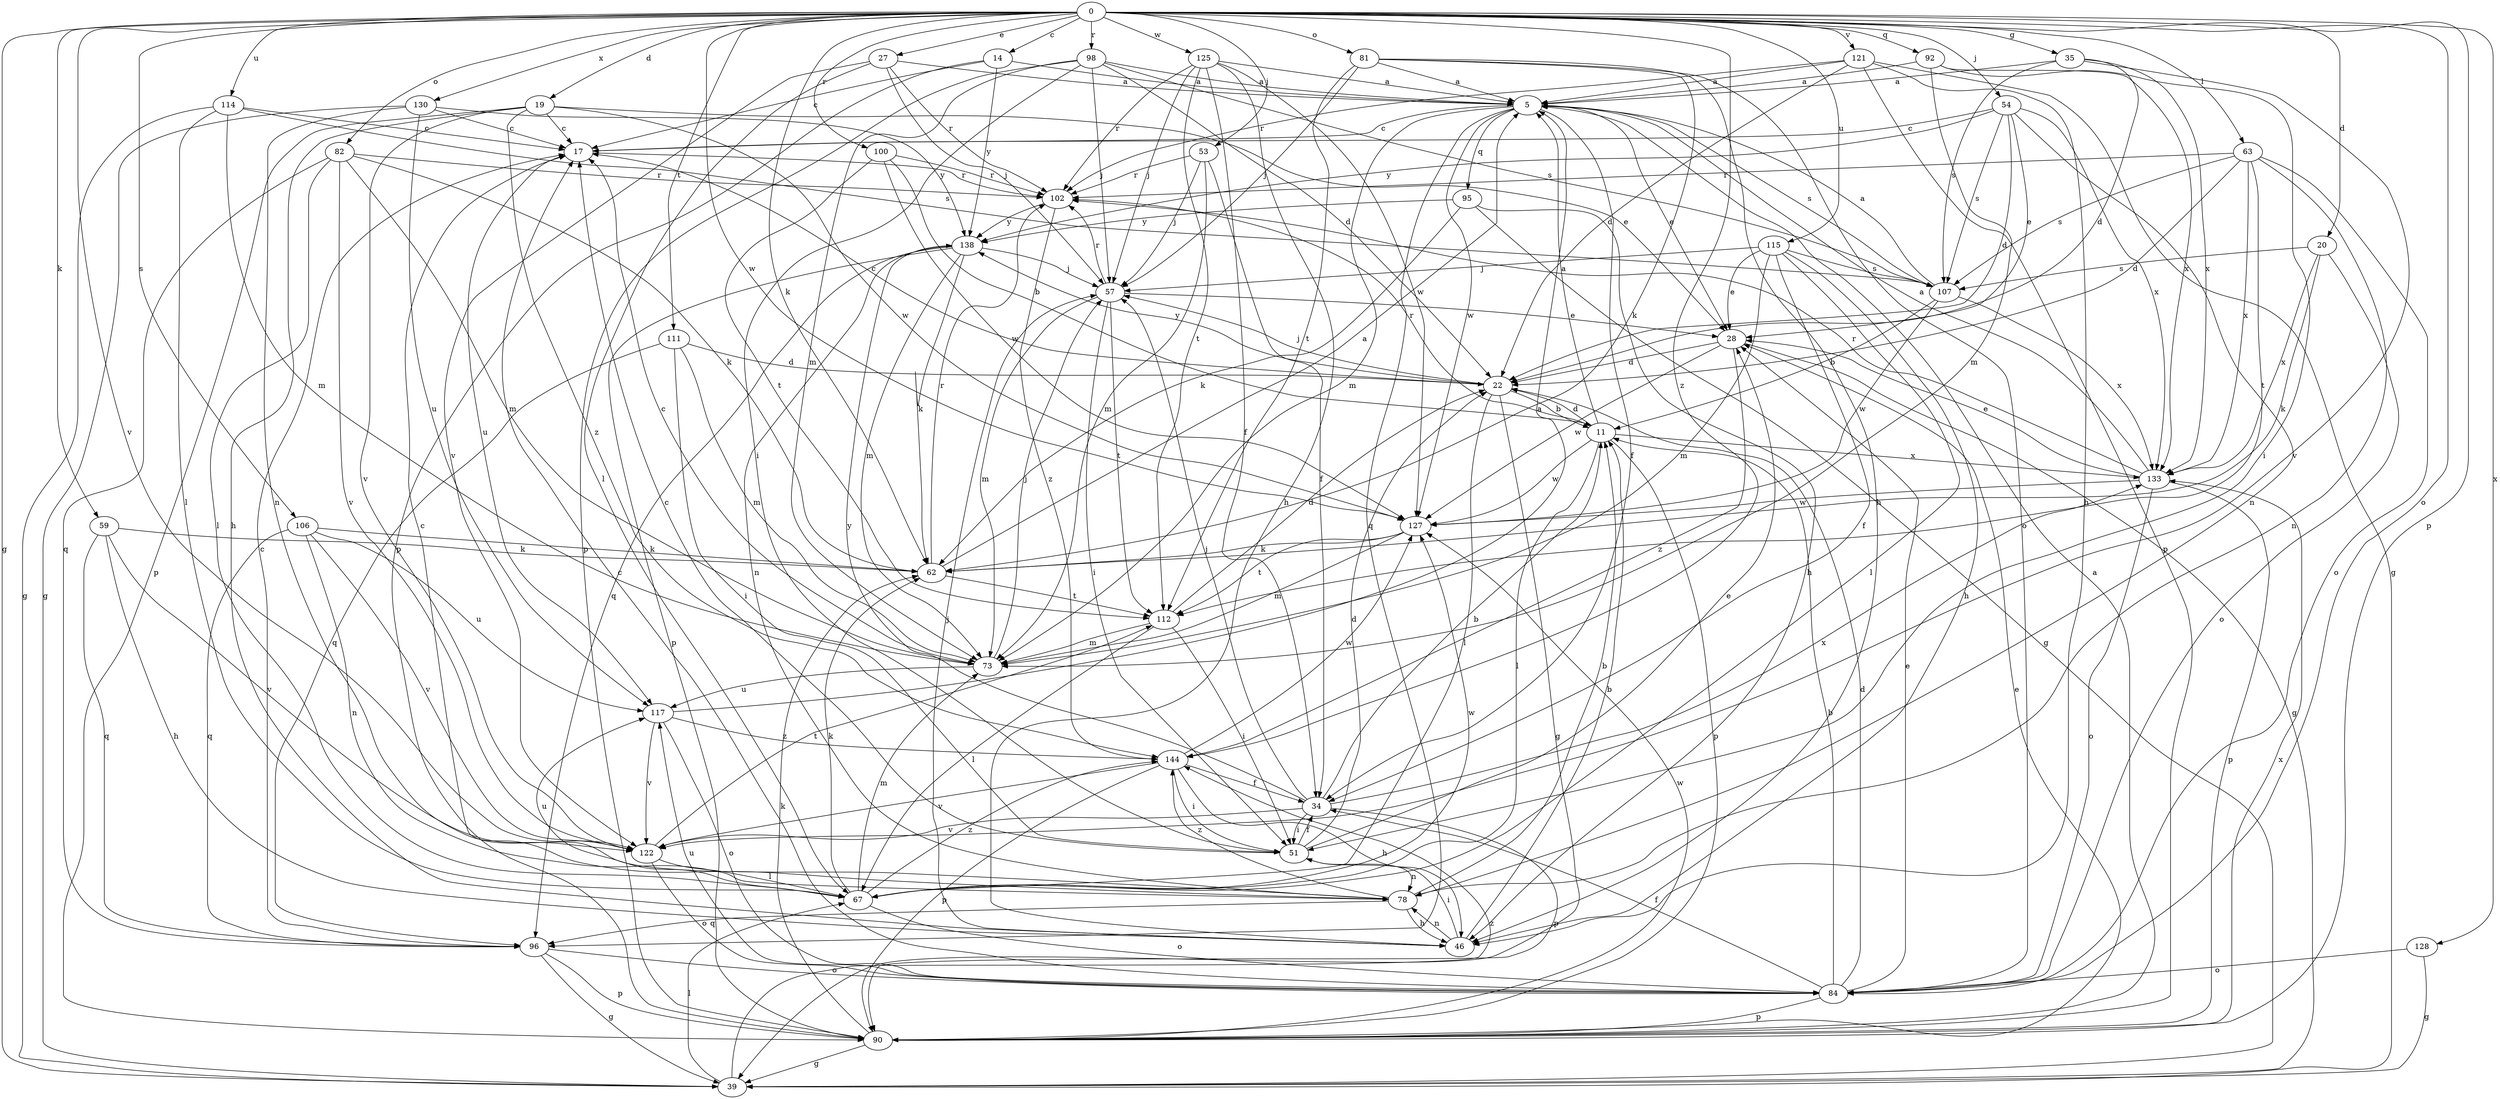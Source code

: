 strict digraph  {
0;
5;
11;
14;
17;
19;
20;
22;
27;
28;
34;
35;
39;
46;
51;
53;
54;
57;
59;
62;
63;
67;
73;
78;
81;
82;
84;
90;
92;
95;
96;
98;
100;
102;
106;
107;
111;
112;
114;
115;
117;
121;
122;
125;
127;
128;
130;
133;
138;
144;
0 -> 14  [label=c];
0 -> 19  [label=d];
0 -> 20  [label=d];
0 -> 27  [label=e];
0 -> 35  [label=g];
0 -> 39  [label=g];
0 -> 53  [label=j];
0 -> 54  [label=j];
0 -> 59  [label=k];
0 -> 62  [label=k];
0 -> 63  [label=l];
0 -> 81  [label=o];
0 -> 82  [label=o];
0 -> 84  [label=o];
0 -> 90  [label=p];
0 -> 92  [label=q];
0 -> 98  [label=r];
0 -> 100  [label=r];
0 -> 106  [label=s];
0 -> 111  [label=t];
0 -> 114  [label=u];
0 -> 115  [label=u];
0 -> 121  [label=v];
0 -> 122  [label=v];
0 -> 125  [label=w];
0 -> 127  [label=w];
0 -> 128  [label=x];
0 -> 130  [label=x];
0 -> 144  [label=z];
5 -> 17  [label=c];
5 -> 28  [label=e];
5 -> 34  [label=f];
5 -> 73  [label=m];
5 -> 95  [label=q];
5 -> 96  [label=q];
5 -> 107  [label=s];
5 -> 127  [label=w];
11 -> 5  [label=a];
11 -> 22  [label=d];
11 -> 67  [label=l];
11 -> 90  [label=p];
11 -> 102  [label=r];
11 -> 127  [label=w];
11 -> 133  [label=x];
14 -> 5  [label=a];
14 -> 17  [label=c];
14 -> 90  [label=p];
14 -> 138  [label=y];
17 -> 102  [label=r];
17 -> 117  [label=u];
19 -> 17  [label=c];
19 -> 28  [label=e];
19 -> 46  [label=h];
19 -> 90  [label=p];
19 -> 122  [label=v];
19 -> 127  [label=w];
19 -> 144  [label=z];
20 -> 62  [label=k];
20 -> 84  [label=o];
20 -> 107  [label=s];
20 -> 133  [label=x];
22 -> 11  [label=b];
22 -> 17  [label=c];
22 -> 39  [label=g];
22 -> 57  [label=j];
22 -> 67  [label=l];
22 -> 138  [label=y];
27 -> 5  [label=a];
27 -> 57  [label=j];
27 -> 67  [label=l];
27 -> 102  [label=r];
27 -> 122  [label=v];
28 -> 22  [label=d];
28 -> 39  [label=g];
28 -> 127  [label=w];
28 -> 144  [label=z];
34 -> 11  [label=b];
34 -> 51  [label=i];
34 -> 57  [label=j];
34 -> 90  [label=p];
34 -> 122  [label=v];
34 -> 133  [label=x];
34 -> 138  [label=y];
35 -> 5  [label=a];
35 -> 22  [label=d];
35 -> 107  [label=s];
35 -> 122  [label=v];
35 -> 133  [label=x];
39 -> 67  [label=l];
39 -> 144  [label=z];
46 -> 11  [label=b];
46 -> 51  [label=i];
46 -> 57  [label=j];
46 -> 78  [label=n];
51 -> 17  [label=c];
51 -> 22  [label=d];
51 -> 28  [label=e];
51 -> 34  [label=f];
51 -> 78  [label=n];
53 -> 34  [label=f];
53 -> 57  [label=j];
53 -> 73  [label=m];
53 -> 102  [label=r];
54 -> 17  [label=c];
54 -> 22  [label=d];
54 -> 28  [label=e];
54 -> 78  [label=n];
54 -> 107  [label=s];
54 -> 133  [label=x];
54 -> 138  [label=y];
57 -> 28  [label=e];
57 -> 51  [label=i];
57 -> 73  [label=m];
57 -> 102  [label=r];
57 -> 112  [label=t];
59 -> 46  [label=h];
59 -> 62  [label=k];
59 -> 96  [label=q];
59 -> 122  [label=v];
62 -> 5  [label=a];
62 -> 102  [label=r];
62 -> 112  [label=t];
63 -> 22  [label=d];
63 -> 78  [label=n];
63 -> 84  [label=o];
63 -> 102  [label=r];
63 -> 107  [label=s];
63 -> 112  [label=t];
63 -> 133  [label=x];
67 -> 62  [label=k];
67 -> 73  [label=m];
67 -> 84  [label=o];
67 -> 117  [label=u];
67 -> 127  [label=w];
67 -> 144  [label=z];
73 -> 17  [label=c];
73 -> 57  [label=j];
73 -> 117  [label=u];
78 -> 11  [label=b];
78 -> 17  [label=c];
78 -> 46  [label=h];
78 -> 96  [label=q];
78 -> 144  [label=z];
81 -> 5  [label=a];
81 -> 46  [label=h];
81 -> 57  [label=j];
81 -> 62  [label=k];
81 -> 84  [label=o];
81 -> 112  [label=t];
82 -> 62  [label=k];
82 -> 67  [label=l];
82 -> 73  [label=m];
82 -> 96  [label=q];
82 -> 102  [label=r];
82 -> 122  [label=v];
84 -> 11  [label=b];
84 -> 17  [label=c];
84 -> 22  [label=d];
84 -> 28  [label=e];
84 -> 34  [label=f];
84 -> 90  [label=p];
84 -> 117  [label=u];
90 -> 5  [label=a];
90 -> 28  [label=e];
90 -> 39  [label=g];
90 -> 62  [label=k];
90 -> 127  [label=w];
90 -> 133  [label=x];
92 -> 5  [label=a];
92 -> 51  [label=i];
92 -> 73  [label=m];
92 -> 133  [label=x];
95 -> 39  [label=g];
95 -> 46  [label=h];
95 -> 62  [label=k];
95 -> 138  [label=y];
96 -> 17  [label=c];
96 -> 39  [label=g];
96 -> 84  [label=o];
96 -> 90  [label=p];
98 -> 5  [label=a];
98 -> 22  [label=d];
98 -> 51  [label=i];
98 -> 57  [label=j];
98 -> 73  [label=m];
98 -> 90  [label=p];
98 -> 107  [label=s];
100 -> 11  [label=b];
100 -> 102  [label=r];
100 -> 112  [label=t];
100 -> 127  [label=w];
102 -> 138  [label=y];
102 -> 144  [label=z];
106 -> 62  [label=k];
106 -> 78  [label=n];
106 -> 96  [label=q];
106 -> 117  [label=u];
106 -> 122  [label=v];
107 -> 5  [label=a];
107 -> 11  [label=b];
107 -> 127  [label=w];
107 -> 133  [label=x];
111 -> 22  [label=d];
111 -> 51  [label=i];
111 -> 73  [label=m];
111 -> 96  [label=q];
112 -> 22  [label=d];
112 -> 51  [label=i];
112 -> 67  [label=l];
112 -> 73  [label=m];
114 -> 17  [label=c];
114 -> 39  [label=g];
114 -> 67  [label=l];
114 -> 73  [label=m];
114 -> 107  [label=s];
115 -> 28  [label=e];
115 -> 34  [label=f];
115 -> 46  [label=h];
115 -> 57  [label=j];
115 -> 67  [label=l];
115 -> 73  [label=m];
115 -> 107  [label=s];
117 -> 5  [label=a];
117 -> 84  [label=o];
117 -> 122  [label=v];
117 -> 144  [label=z];
121 -> 5  [label=a];
121 -> 22  [label=d];
121 -> 39  [label=g];
121 -> 46  [label=h];
121 -> 90  [label=p];
121 -> 102  [label=r];
122 -> 67  [label=l];
122 -> 84  [label=o];
122 -> 112  [label=t];
125 -> 5  [label=a];
125 -> 34  [label=f];
125 -> 46  [label=h];
125 -> 57  [label=j];
125 -> 102  [label=r];
125 -> 112  [label=t];
125 -> 127  [label=w];
127 -> 62  [label=k];
127 -> 73  [label=m];
127 -> 112  [label=t];
128 -> 39  [label=g];
128 -> 84  [label=o];
130 -> 17  [label=c];
130 -> 39  [label=g];
130 -> 78  [label=n];
130 -> 117  [label=u];
130 -> 138  [label=y];
133 -> 5  [label=a];
133 -> 28  [label=e];
133 -> 84  [label=o];
133 -> 90  [label=p];
133 -> 102  [label=r];
133 -> 127  [label=w];
138 -> 57  [label=j];
138 -> 62  [label=k];
138 -> 73  [label=m];
138 -> 78  [label=n];
138 -> 90  [label=p];
138 -> 96  [label=q];
144 -> 34  [label=f];
144 -> 46  [label=h];
144 -> 51  [label=i];
144 -> 90  [label=p];
144 -> 122  [label=v];
144 -> 127  [label=w];
}
